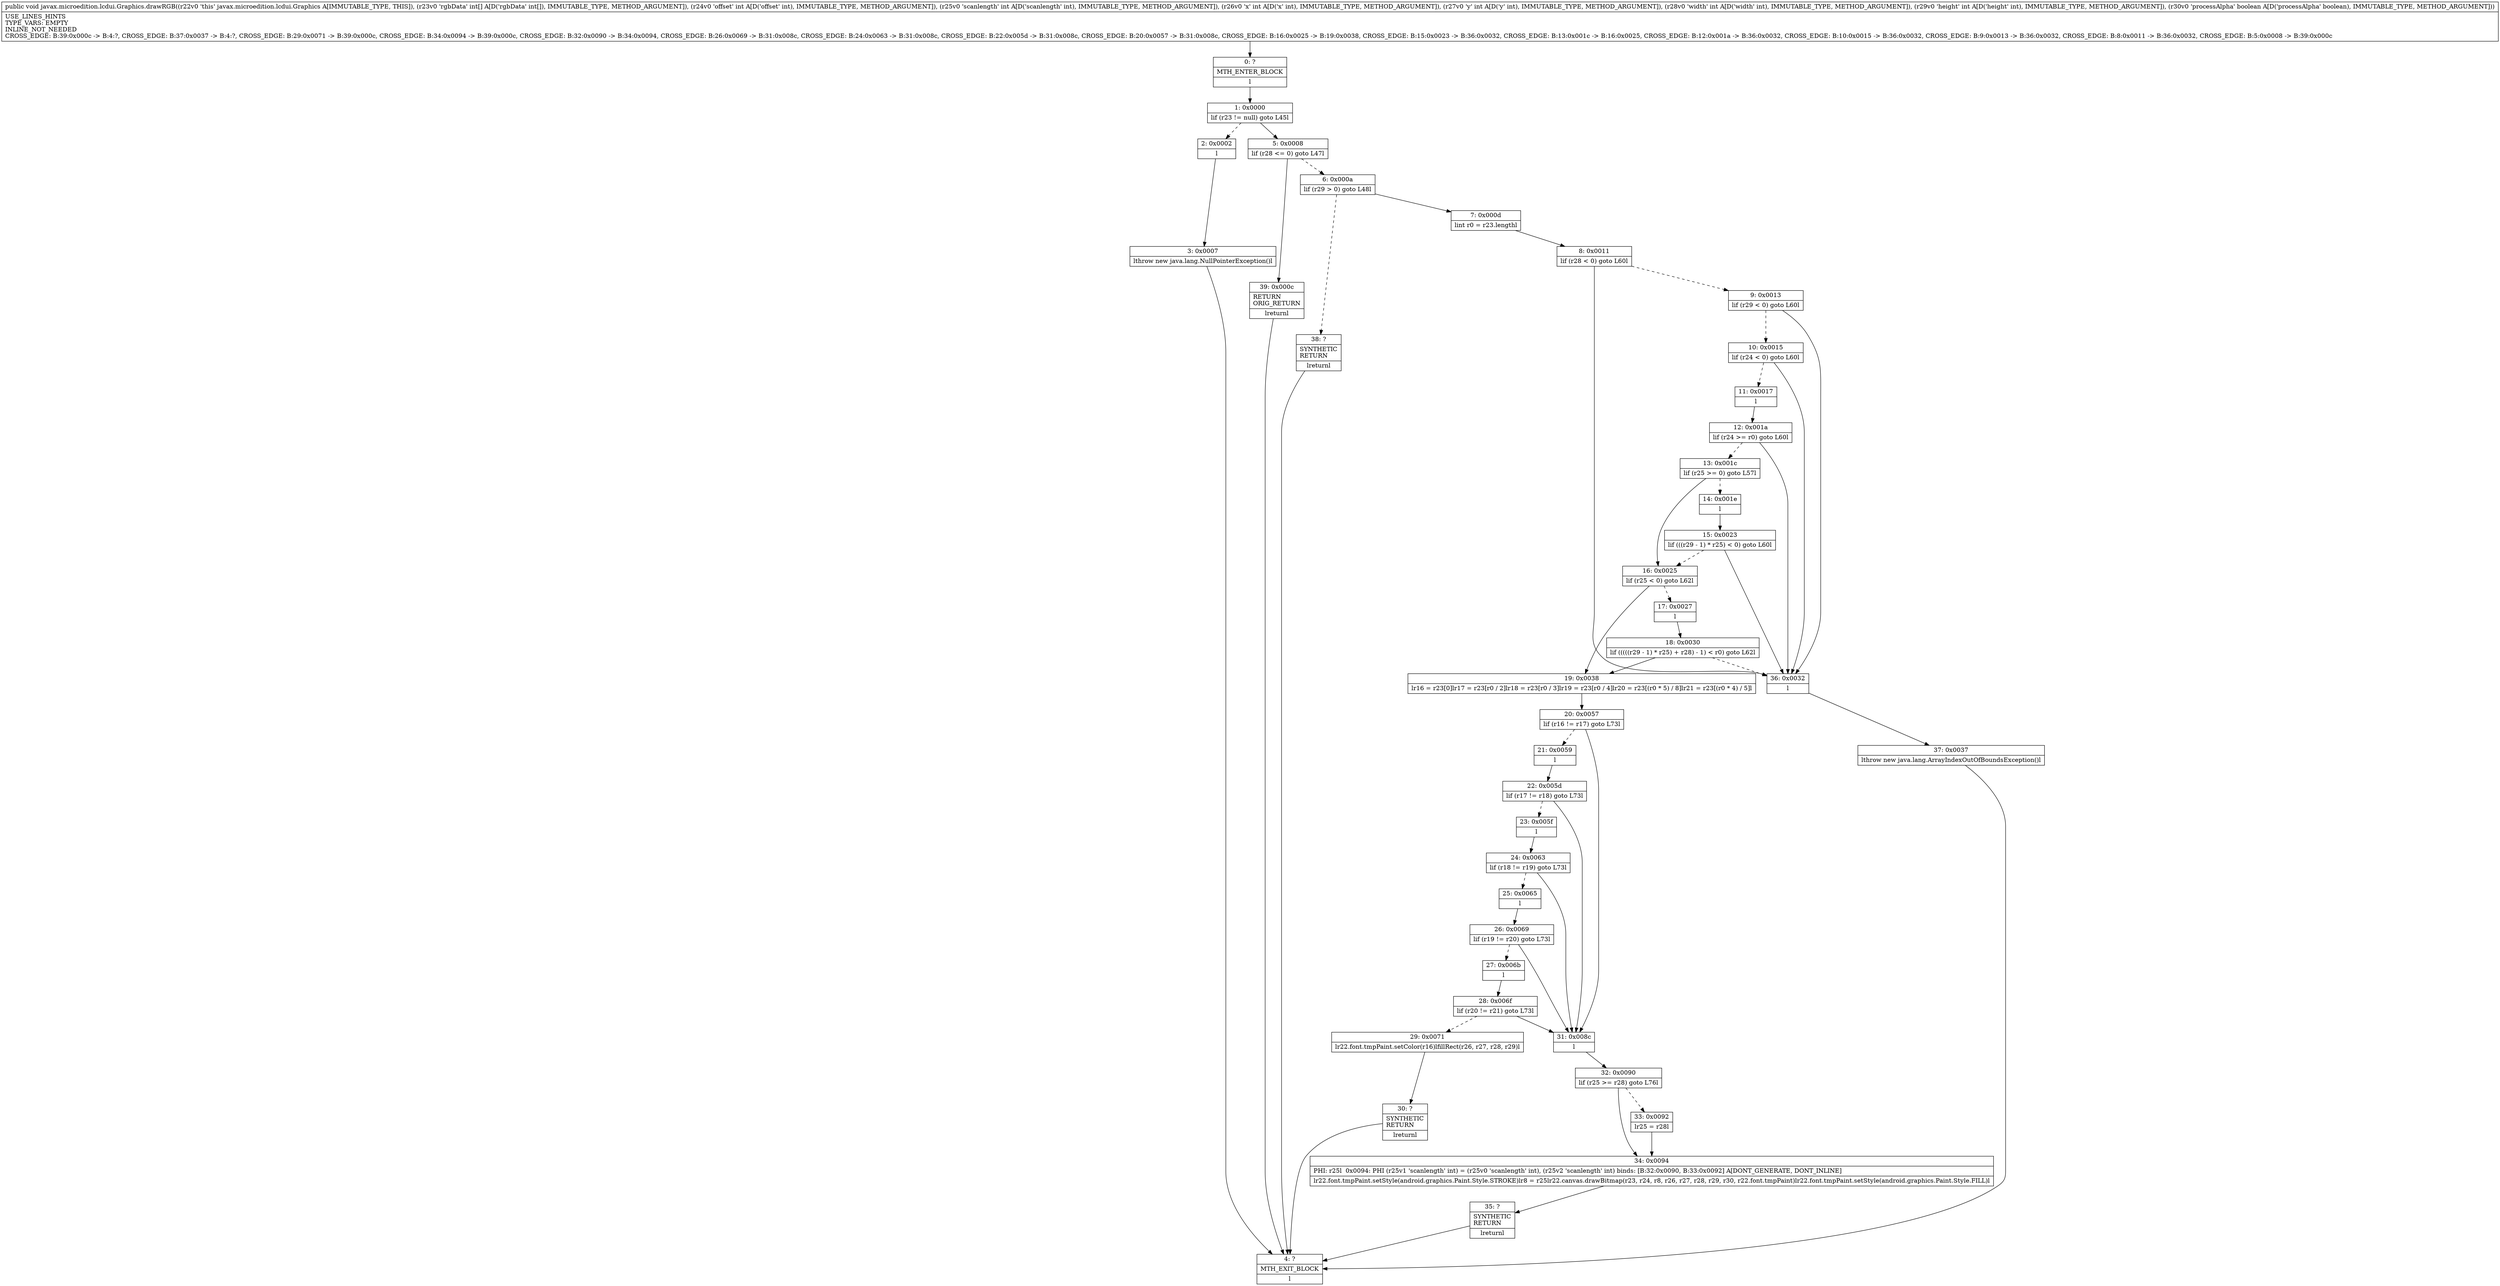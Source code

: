 digraph "CFG forjavax.microedition.lcdui.Graphics.drawRGB([IIIIIIIZ)V" {
Node_0 [shape=record,label="{0\:\ ?|MTH_ENTER_BLOCK\l|l}"];
Node_1 [shape=record,label="{1\:\ 0x0000|lif (r23 != null) goto L45l}"];
Node_2 [shape=record,label="{2\:\ 0x0002|l}"];
Node_3 [shape=record,label="{3\:\ 0x0007|lthrow new java.lang.NullPointerException()l}"];
Node_4 [shape=record,label="{4\:\ ?|MTH_EXIT_BLOCK\l|l}"];
Node_5 [shape=record,label="{5\:\ 0x0008|lif (r28 \<= 0) goto L47l}"];
Node_6 [shape=record,label="{6\:\ 0x000a|lif (r29 \> 0) goto L48l}"];
Node_7 [shape=record,label="{7\:\ 0x000d|lint r0 = r23.lengthl}"];
Node_8 [shape=record,label="{8\:\ 0x0011|lif (r28 \< 0) goto L60l}"];
Node_9 [shape=record,label="{9\:\ 0x0013|lif (r29 \< 0) goto L60l}"];
Node_10 [shape=record,label="{10\:\ 0x0015|lif (r24 \< 0) goto L60l}"];
Node_11 [shape=record,label="{11\:\ 0x0017|l}"];
Node_12 [shape=record,label="{12\:\ 0x001a|lif (r24 \>= r0) goto L60l}"];
Node_13 [shape=record,label="{13\:\ 0x001c|lif (r25 \>= 0) goto L57l}"];
Node_14 [shape=record,label="{14\:\ 0x001e|l}"];
Node_15 [shape=record,label="{15\:\ 0x0023|lif (((r29 \- 1) * r25) \< 0) goto L60l}"];
Node_16 [shape=record,label="{16\:\ 0x0025|lif (r25 \< 0) goto L62l}"];
Node_17 [shape=record,label="{17\:\ 0x0027|l}"];
Node_18 [shape=record,label="{18\:\ 0x0030|lif (((((r29 \- 1) * r25) + r28) \- 1) \< r0) goto L62l}"];
Node_19 [shape=record,label="{19\:\ 0x0038|lr16 = r23[0]lr17 = r23[r0 \/ 2]lr18 = r23[r0 \/ 3]lr19 = r23[r0 \/ 4]lr20 = r23[(r0 * 5) \/ 8]lr21 = r23[(r0 * 4) \/ 5]l}"];
Node_20 [shape=record,label="{20\:\ 0x0057|lif (r16 != r17) goto L73l}"];
Node_21 [shape=record,label="{21\:\ 0x0059|l}"];
Node_22 [shape=record,label="{22\:\ 0x005d|lif (r17 != r18) goto L73l}"];
Node_23 [shape=record,label="{23\:\ 0x005f|l}"];
Node_24 [shape=record,label="{24\:\ 0x0063|lif (r18 != r19) goto L73l}"];
Node_25 [shape=record,label="{25\:\ 0x0065|l}"];
Node_26 [shape=record,label="{26\:\ 0x0069|lif (r19 != r20) goto L73l}"];
Node_27 [shape=record,label="{27\:\ 0x006b|l}"];
Node_28 [shape=record,label="{28\:\ 0x006f|lif (r20 != r21) goto L73l}"];
Node_29 [shape=record,label="{29\:\ 0x0071|lr22.font.tmpPaint.setColor(r16)lfillRect(r26, r27, r28, r29)l}"];
Node_30 [shape=record,label="{30\:\ ?|SYNTHETIC\lRETURN\l|lreturnl}"];
Node_31 [shape=record,label="{31\:\ 0x008c|l}"];
Node_32 [shape=record,label="{32\:\ 0x0090|lif (r25 \>= r28) goto L76l}"];
Node_33 [shape=record,label="{33\:\ 0x0092|lr25 = r28l}"];
Node_34 [shape=record,label="{34\:\ 0x0094|PHI: r25l  0x0094: PHI (r25v1 'scanlength' int) = (r25v0 'scanlength' int), (r25v2 'scanlength' int) binds: [B:32:0x0090, B:33:0x0092] A[DONT_GENERATE, DONT_INLINE]\l|lr22.font.tmpPaint.setStyle(android.graphics.Paint.Style.STROKE)lr8 = r25lr22.canvas.drawBitmap(r23, r24, r8, r26, r27, r28, r29, r30, r22.font.tmpPaint)lr22.font.tmpPaint.setStyle(android.graphics.Paint.Style.FILL)l}"];
Node_35 [shape=record,label="{35\:\ ?|SYNTHETIC\lRETURN\l|lreturnl}"];
Node_36 [shape=record,label="{36\:\ 0x0032|l}"];
Node_37 [shape=record,label="{37\:\ 0x0037|lthrow new java.lang.ArrayIndexOutOfBoundsException()l}"];
Node_38 [shape=record,label="{38\:\ ?|SYNTHETIC\lRETURN\l|lreturnl}"];
Node_39 [shape=record,label="{39\:\ 0x000c|RETURN\lORIG_RETURN\l|lreturnl}"];
MethodNode[shape=record,label="{public void javax.microedition.lcdui.Graphics.drawRGB((r22v0 'this' javax.microedition.lcdui.Graphics A[IMMUTABLE_TYPE, THIS]), (r23v0 'rgbData' int[] A[D('rgbData' int[]), IMMUTABLE_TYPE, METHOD_ARGUMENT]), (r24v0 'offset' int A[D('offset' int), IMMUTABLE_TYPE, METHOD_ARGUMENT]), (r25v0 'scanlength' int A[D('scanlength' int), IMMUTABLE_TYPE, METHOD_ARGUMENT]), (r26v0 'x' int A[D('x' int), IMMUTABLE_TYPE, METHOD_ARGUMENT]), (r27v0 'y' int A[D('y' int), IMMUTABLE_TYPE, METHOD_ARGUMENT]), (r28v0 'width' int A[D('width' int), IMMUTABLE_TYPE, METHOD_ARGUMENT]), (r29v0 'height' int A[D('height' int), IMMUTABLE_TYPE, METHOD_ARGUMENT]), (r30v0 'processAlpha' boolean A[D('processAlpha' boolean), IMMUTABLE_TYPE, METHOD_ARGUMENT]))  | USE_LINES_HINTS\lTYPE_VARS: EMPTY\lINLINE_NOT_NEEDED\lCROSS_EDGE: B:39:0x000c \-\> B:4:?, CROSS_EDGE: B:37:0x0037 \-\> B:4:?, CROSS_EDGE: B:29:0x0071 \-\> B:39:0x000c, CROSS_EDGE: B:34:0x0094 \-\> B:39:0x000c, CROSS_EDGE: B:32:0x0090 \-\> B:34:0x0094, CROSS_EDGE: B:26:0x0069 \-\> B:31:0x008c, CROSS_EDGE: B:24:0x0063 \-\> B:31:0x008c, CROSS_EDGE: B:22:0x005d \-\> B:31:0x008c, CROSS_EDGE: B:20:0x0057 \-\> B:31:0x008c, CROSS_EDGE: B:16:0x0025 \-\> B:19:0x0038, CROSS_EDGE: B:15:0x0023 \-\> B:36:0x0032, CROSS_EDGE: B:13:0x001c \-\> B:16:0x0025, CROSS_EDGE: B:12:0x001a \-\> B:36:0x0032, CROSS_EDGE: B:10:0x0015 \-\> B:36:0x0032, CROSS_EDGE: B:9:0x0013 \-\> B:36:0x0032, CROSS_EDGE: B:8:0x0011 \-\> B:36:0x0032, CROSS_EDGE: B:5:0x0008 \-\> B:39:0x000c\l}"];
MethodNode -> Node_0;
Node_0 -> Node_1;
Node_1 -> Node_2[style=dashed];
Node_1 -> Node_5;
Node_2 -> Node_3;
Node_3 -> Node_4;
Node_5 -> Node_6[style=dashed];
Node_5 -> Node_39;
Node_6 -> Node_7;
Node_6 -> Node_38[style=dashed];
Node_7 -> Node_8;
Node_8 -> Node_9[style=dashed];
Node_8 -> Node_36;
Node_9 -> Node_10[style=dashed];
Node_9 -> Node_36;
Node_10 -> Node_11[style=dashed];
Node_10 -> Node_36;
Node_11 -> Node_12;
Node_12 -> Node_13[style=dashed];
Node_12 -> Node_36;
Node_13 -> Node_14[style=dashed];
Node_13 -> Node_16;
Node_14 -> Node_15;
Node_15 -> Node_16[style=dashed];
Node_15 -> Node_36;
Node_16 -> Node_17[style=dashed];
Node_16 -> Node_19;
Node_17 -> Node_18;
Node_18 -> Node_36[style=dashed];
Node_18 -> Node_19;
Node_19 -> Node_20;
Node_20 -> Node_21[style=dashed];
Node_20 -> Node_31;
Node_21 -> Node_22;
Node_22 -> Node_23[style=dashed];
Node_22 -> Node_31;
Node_23 -> Node_24;
Node_24 -> Node_25[style=dashed];
Node_24 -> Node_31;
Node_25 -> Node_26;
Node_26 -> Node_27[style=dashed];
Node_26 -> Node_31;
Node_27 -> Node_28;
Node_28 -> Node_29[style=dashed];
Node_28 -> Node_31;
Node_29 -> Node_30;
Node_30 -> Node_4;
Node_31 -> Node_32;
Node_32 -> Node_33[style=dashed];
Node_32 -> Node_34;
Node_33 -> Node_34;
Node_34 -> Node_35;
Node_35 -> Node_4;
Node_36 -> Node_37;
Node_37 -> Node_4;
Node_38 -> Node_4;
Node_39 -> Node_4;
}

